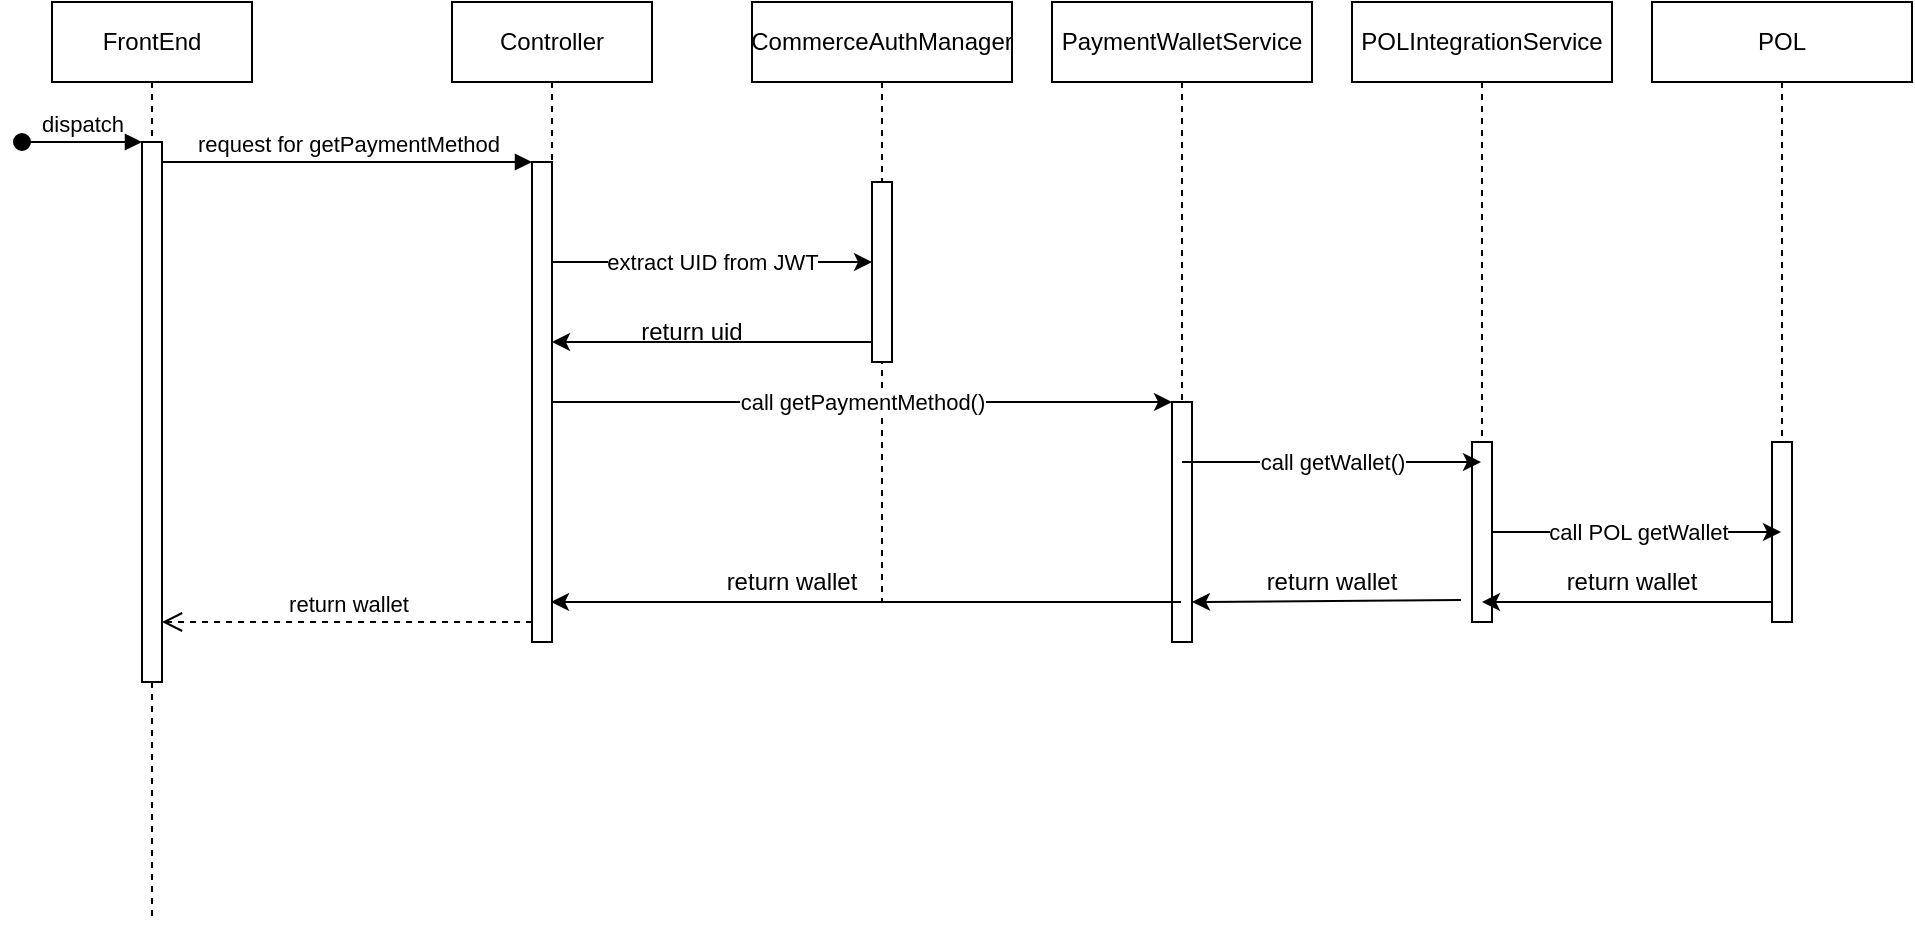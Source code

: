 <mxfile version="26.2.6">
  <diagram name="Page-1" id="2YBvvXClWsGukQMizWep">
    <mxGraphModel dx="1022" dy="542" grid="1" gridSize="10" guides="1" tooltips="1" connect="1" arrows="1" fold="1" page="1" pageScale="1" pageWidth="850" pageHeight="1100" math="0" shadow="0">
      <root>
        <mxCell id="0" />
        <mxCell id="1" parent="0" />
        <mxCell id="aM9ryv3xv72pqoxQDRHE-1" value="FrontEnd" style="shape=umlLifeline;perimeter=lifelinePerimeter;whiteSpace=wrap;html=1;container=0;dropTarget=0;collapsible=0;recursiveResize=0;outlineConnect=0;portConstraint=eastwest;newEdgeStyle={&quot;edgeStyle&quot;:&quot;elbowEdgeStyle&quot;,&quot;elbow&quot;:&quot;vertical&quot;,&quot;curved&quot;:0,&quot;rounded&quot;:0};" parent="1" vertex="1">
          <mxGeometry x="40" y="40" width="100" height="460" as="geometry" />
        </mxCell>
        <mxCell id="aM9ryv3xv72pqoxQDRHE-2" value="" style="html=1;points=[];perimeter=orthogonalPerimeter;outlineConnect=0;targetShapes=umlLifeline;portConstraint=eastwest;newEdgeStyle={&quot;edgeStyle&quot;:&quot;elbowEdgeStyle&quot;,&quot;elbow&quot;:&quot;vertical&quot;,&quot;curved&quot;:0,&quot;rounded&quot;:0};" parent="aM9ryv3xv72pqoxQDRHE-1" vertex="1">
          <mxGeometry x="45" y="70" width="10" height="270" as="geometry" />
        </mxCell>
        <mxCell id="aM9ryv3xv72pqoxQDRHE-3" value="dispatch" style="html=1;verticalAlign=bottom;startArrow=oval;endArrow=block;startSize=8;edgeStyle=elbowEdgeStyle;elbow=vertical;curved=0;rounded=0;" parent="aM9ryv3xv72pqoxQDRHE-1" target="aM9ryv3xv72pqoxQDRHE-2" edge="1">
          <mxGeometry relative="1" as="geometry">
            <mxPoint x="-15" y="70" as="sourcePoint" />
          </mxGeometry>
        </mxCell>
        <mxCell id="aM9ryv3xv72pqoxQDRHE-5" value="Controller" style="shape=umlLifeline;perimeter=lifelinePerimeter;whiteSpace=wrap;html=1;container=0;dropTarget=0;collapsible=0;recursiveResize=0;outlineConnect=0;portConstraint=eastwest;newEdgeStyle={&quot;edgeStyle&quot;:&quot;elbowEdgeStyle&quot;,&quot;elbow&quot;:&quot;vertical&quot;,&quot;curved&quot;:0,&quot;rounded&quot;:0};" parent="1" vertex="1">
          <mxGeometry x="240" y="40" width="100" height="320" as="geometry" />
        </mxCell>
        <mxCell id="aM9ryv3xv72pqoxQDRHE-6" value="" style="html=1;points=[];perimeter=orthogonalPerimeter;outlineConnect=0;targetShapes=umlLifeline;portConstraint=eastwest;newEdgeStyle={&quot;edgeStyle&quot;:&quot;elbowEdgeStyle&quot;,&quot;elbow&quot;:&quot;vertical&quot;,&quot;curved&quot;:0,&quot;rounded&quot;:0};" parent="aM9ryv3xv72pqoxQDRHE-5" vertex="1">
          <mxGeometry x="40" y="80" width="10" height="240" as="geometry" />
        </mxCell>
        <mxCell id="aM9ryv3xv72pqoxQDRHE-7" value="request for getPaymentMethod" style="html=1;verticalAlign=bottom;endArrow=block;edgeStyle=elbowEdgeStyle;elbow=vertical;curved=0;rounded=0;" parent="1" source="aM9ryv3xv72pqoxQDRHE-2" target="aM9ryv3xv72pqoxQDRHE-6" edge="1">
          <mxGeometry relative="1" as="geometry">
            <mxPoint x="195" y="130" as="sourcePoint" />
            <Array as="points">
              <mxPoint x="180" y="120" />
            </Array>
          </mxGeometry>
        </mxCell>
        <mxCell id="aM9ryv3xv72pqoxQDRHE-8" value="return wallet" style="html=1;verticalAlign=bottom;endArrow=open;dashed=1;endSize=8;edgeStyle=elbowEdgeStyle;elbow=vertical;curved=0;rounded=0;" parent="1" source="aM9ryv3xv72pqoxQDRHE-6" target="aM9ryv3xv72pqoxQDRHE-2" edge="1">
          <mxGeometry relative="1" as="geometry">
            <mxPoint x="195" y="205" as="targetPoint" />
            <Array as="points">
              <mxPoint x="190" y="350" />
            </Array>
          </mxGeometry>
        </mxCell>
        <mxCell id="vdi2Uyd__IfH-aDBm-zi-1" value="PaymentWalletService" style="shape=umlLifeline;perimeter=lifelinePerimeter;whiteSpace=wrap;html=1;container=0;dropTarget=0;collapsible=0;recursiveResize=0;outlineConnect=0;portConstraint=eastwest;newEdgeStyle={&quot;edgeStyle&quot;:&quot;elbowEdgeStyle&quot;,&quot;elbow&quot;:&quot;vertical&quot;,&quot;curved&quot;:0,&quot;rounded&quot;:0};" vertex="1" parent="1">
          <mxGeometry x="540" y="40" width="130" height="320" as="geometry" />
        </mxCell>
        <mxCell id="vdi2Uyd__IfH-aDBm-zi-2" value="" style="html=1;points=[];perimeter=orthogonalPerimeter;outlineConnect=0;targetShapes=umlLifeline;portConstraint=eastwest;newEdgeStyle={&quot;edgeStyle&quot;:&quot;elbowEdgeStyle&quot;,&quot;elbow&quot;:&quot;vertical&quot;,&quot;curved&quot;:0,&quot;rounded&quot;:0};" vertex="1" parent="vdi2Uyd__IfH-aDBm-zi-1">
          <mxGeometry x="60" y="200" width="10" height="120" as="geometry" />
        </mxCell>
        <mxCell id="vdi2Uyd__IfH-aDBm-zi-4" value="CommerceAuthManager" style="shape=umlLifeline;perimeter=lifelinePerimeter;whiteSpace=wrap;html=1;container=0;dropTarget=0;collapsible=0;recursiveResize=0;outlineConnect=0;portConstraint=eastwest;newEdgeStyle={&quot;edgeStyle&quot;:&quot;elbowEdgeStyle&quot;,&quot;elbow&quot;:&quot;vertical&quot;,&quot;curved&quot;:0,&quot;rounded&quot;:0};" vertex="1" parent="1">
          <mxGeometry x="390" y="40" width="130" height="300" as="geometry" />
        </mxCell>
        <mxCell id="vdi2Uyd__IfH-aDBm-zi-5" value="" style="html=1;points=[];perimeter=orthogonalPerimeter;outlineConnect=0;targetShapes=umlLifeline;portConstraint=eastwest;newEdgeStyle={&quot;edgeStyle&quot;:&quot;elbowEdgeStyle&quot;,&quot;elbow&quot;:&quot;vertical&quot;,&quot;curved&quot;:0,&quot;rounded&quot;:0};" vertex="1" parent="vdi2Uyd__IfH-aDBm-zi-4">
          <mxGeometry x="60" y="90" width="10" height="90" as="geometry" />
        </mxCell>
        <mxCell id="vdi2Uyd__IfH-aDBm-zi-6" value="" style="endArrow=classic;html=1;rounded=0;" edge="1" parent="1" source="aM9ryv3xv72pqoxQDRHE-6" target="vdi2Uyd__IfH-aDBm-zi-5">
          <mxGeometry relative="1" as="geometry">
            <mxPoint x="340" y="250" as="sourcePoint" />
            <mxPoint x="500" y="250" as="targetPoint" />
            <Array as="points">
              <mxPoint x="380" y="170" />
            </Array>
          </mxGeometry>
        </mxCell>
        <mxCell id="vdi2Uyd__IfH-aDBm-zi-7" value="extract UID from JWT" style="edgeLabel;resizable=0;html=1;;align=center;verticalAlign=middle;" connectable="0" vertex="1" parent="vdi2Uyd__IfH-aDBm-zi-6">
          <mxGeometry relative="1" as="geometry" />
        </mxCell>
        <mxCell id="vdi2Uyd__IfH-aDBm-zi-10" value="" style="endArrow=classic;html=1;rounded=0;" edge="1" parent="1" source="vdi2Uyd__IfH-aDBm-zi-5" target="aM9ryv3xv72pqoxQDRHE-5">
          <mxGeometry width="50" height="50" relative="1" as="geometry">
            <mxPoint x="400" y="280" as="sourcePoint" />
            <mxPoint x="450" y="230" as="targetPoint" />
            <Array as="points">
              <mxPoint x="360" y="210" />
            </Array>
          </mxGeometry>
        </mxCell>
        <mxCell id="vdi2Uyd__IfH-aDBm-zi-11" value="return uid" style="text;html=1;align=center;verticalAlign=middle;whiteSpace=wrap;rounded=0;" vertex="1" parent="1">
          <mxGeometry x="310" y="190" width="100" height="30" as="geometry" />
        </mxCell>
        <mxCell id="vdi2Uyd__IfH-aDBm-zi-12" value="POLIntegrationService" style="shape=umlLifeline;perimeter=lifelinePerimeter;whiteSpace=wrap;html=1;container=0;dropTarget=0;collapsible=0;recursiveResize=0;outlineConnect=0;portConstraint=eastwest;newEdgeStyle={&quot;edgeStyle&quot;:&quot;elbowEdgeStyle&quot;,&quot;elbow&quot;:&quot;vertical&quot;,&quot;curved&quot;:0,&quot;rounded&quot;:0};" vertex="1" parent="1">
          <mxGeometry x="690" y="40" width="130" height="310" as="geometry" />
        </mxCell>
        <mxCell id="vdi2Uyd__IfH-aDBm-zi-13" value="" style="html=1;points=[];perimeter=orthogonalPerimeter;outlineConnect=0;targetShapes=umlLifeline;portConstraint=eastwest;newEdgeStyle={&quot;edgeStyle&quot;:&quot;elbowEdgeStyle&quot;,&quot;elbow&quot;:&quot;vertical&quot;,&quot;curved&quot;:0,&quot;rounded&quot;:0};" vertex="1" parent="vdi2Uyd__IfH-aDBm-zi-12">
          <mxGeometry x="60" y="220" width="10" height="90" as="geometry" />
        </mxCell>
        <mxCell id="vdi2Uyd__IfH-aDBm-zi-15" value="" style="endArrow=classic;html=1;rounded=0;" edge="1" parent="1" source="aM9ryv3xv72pqoxQDRHE-5" target="vdi2Uyd__IfH-aDBm-zi-2">
          <mxGeometry relative="1" as="geometry">
            <mxPoint x="370" y="270" as="sourcePoint" />
            <mxPoint x="470" y="270" as="targetPoint" />
          </mxGeometry>
        </mxCell>
        <mxCell id="vdi2Uyd__IfH-aDBm-zi-16" value="call getPaymentMethod()" style="edgeLabel;resizable=0;html=1;;align=center;verticalAlign=middle;" connectable="0" vertex="1" parent="vdi2Uyd__IfH-aDBm-zi-15">
          <mxGeometry relative="1" as="geometry" />
        </mxCell>
        <mxCell id="vdi2Uyd__IfH-aDBm-zi-18" value="" style="endArrow=classic;html=1;rounded=0;" edge="1" parent="1" source="vdi2Uyd__IfH-aDBm-zi-1" target="vdi2Uyd__IfH-aDBm-zi-12">
          <mxGeometry relative="1" as="geometry">
            <mxPoint x="630" y="270" as="sourcePoint" />
            <mxPoint x="470" y="270" as="targetPoint" />
            <Array as="points">
              <mxPoint x="680" y="270" />
            </Array>
          </mxGeometry>
        </mxCell>
        <mxCell id="vdi2Uyd__IfH-aDBm-zi-19" value="call getWallet()" style="edgeLabel;resizable=0;html=1;;align=center;verticalAlign=middle;" connectable="0" vertex="1" parent="vdi2Uyd__IfH-aDBm-zi-18">
          <mxGeometry relative="1" as="geometry" />
        </mxCell>
        <mxCell id="vdi2Uyd__IfH-aDBm-zi-21" value="POL" style="shape=umlLifeline;perimeter=lifelinePerimeter;whiteSpace=wrap;html=1;container=0;dropTarget=0;collapsible=0;recursiveResize=0;outlineConnect=0;portConstraint=eastwest;newEdgeStyle={&quot;edgeStyle&quot;:&quot;elbowEdgeStyle&quot;,&quot;elbow&quot;:&quot;vertical&quot;,&quot;curved&quot;:0,&quot;rounded&quot;:0};" vertex="1" parent="1">
          <mxGeometry x="840" y="40" width="130" height="310" as="geometry" />
        </mxCell>
        <mxCell id="vdi2Uyd__IfH-aDBm-zi-22" value="" style="html=1;points=[];perimeter=orthogonalPerimeter;outlineConnect=0;targetShapes=umlLifeline;portConstraint=eastwest;newEdgeStyle={&quot;edgeStyle&quot;:&quot;elbowEdgeStyle&quot;,&quot;elbow&quot;:&quot;vertical&quot;,&quot;curved&quot;:0,&quot;rounded&quot;:0};" vertex="1" parent="vdi2Uyd__IfH-aDBm-zi-21">
          <mxGeometry x="60" y="220" width="10" height="90" as="geometry" />
        </mxCell>
        <mxCell id="vdi2Uyd__IfH-aDBm-zi-23" value="" style="endArrow=classic;html=1;rounded=0;" edge="1" parent="1" source="vdi2Uyd__IfH-aDBm-zi-13" target="vdi2Uyd__IfH-aDBm-zi-21">
          <mxGeometry relative="1" as="geometry">
            <mxPoint x="420" y="270" as="sourcePoint" />
            <mxPoint x="520" y="270" as="targetPoint" />
          </mxGeometry>
        </mxCell>
        <mxCell id="vdi2Uyd__IfH-aDBm-zi-24" value="call POL getWallet" style="edgeLabel;resizable=0;html=1;;align=center;verticalAlign=middle;" connectable="0" vertex="1" parent="vdi2Uyd__IfH-aDBm-zi-23">
          <mxGeometry relative="1" as="geometry" />
        </mxCell>
        <mxCell id="vdi2Uyd__IfH-aDBm-zi-25" value="" style="endArrow=classic;html=1;rounded=0;" edge="1" parent="1" target="vdi2Uyd__IfH-aDBm-zi-12">
          <mxGeometry relative="1" as="geometry">
            <mxPoint x="900" y="340" as="sourcePoint" />
            <mxPoint x="800" y="366.923" as="targetPoint" />
            <Array as="points" />
          </mxGeometry>
        </mxCell>
        <mxCell id="vdi2Uyd__IfH-aDBm-zi-28" value="return wallet" style="text;html=1;align=center;verticalAlign=middle;whiteSpace=wrap;rounded=0;" vertex="1" parent="1">
          <mxGeometry x="790" y="320" width="80" height="20" as="geometry" />
        </mxCell>
        <mxCell id="vdi2Uyd__IfH-aDBm-zi-29" value="" style="endArrow=classic;html=1;rounded=0;" edge="1" parent="1">
          <mxGeometry width="50" height="50" relative="1" as="geometry">
            <mxPoint x="744.5" y="339" as="sourcePoint" />
            <mxPoint x="610" y="340" as="targetPoint" />
          </mxGeometry>
        </mxCell>
        <mxCell id="vdi2Uyd__IfH-aDBm-zi-30" value="" style="endArrow=classic;html=1;rounded=0;" edge="1" parent="1">
          <mxGeometry width="50" height="50" relative="1" as="geometry">
            <mxPoint x="604.5" y="340" as="sourcePoint" />
            <mxPoint x="289.5" y="340" as="targetPoint" />
          </mxGeometry>
        </mxCell>
        <mxCell id="vdi2Uyd__IfH-aDBm-zi-32" value="return wallet" style="text;html=1;align=center;verticalAlign=middle;whiteSpace=wrap;rounded=0;" vertex="1" parent="1">
          <mxGeometry x="370" y="315" width="80" height="30" as="geometry" />
        </mxCell>
        <mxCell id="vdi2Uyd__IfH-aDBm-zi-33" value="return wallet" style="text;html=1;align=center;verticalAlign=middle;whiteSpace=wrap;rounded=0;" vertex="1" parent="1">
          <mxGeometry x="640" y="315" width="80" height="30" as="geometry" />
        </mxCell>
      </root>
    </mxGraphModel>
  </diagram>
</mxfile>
